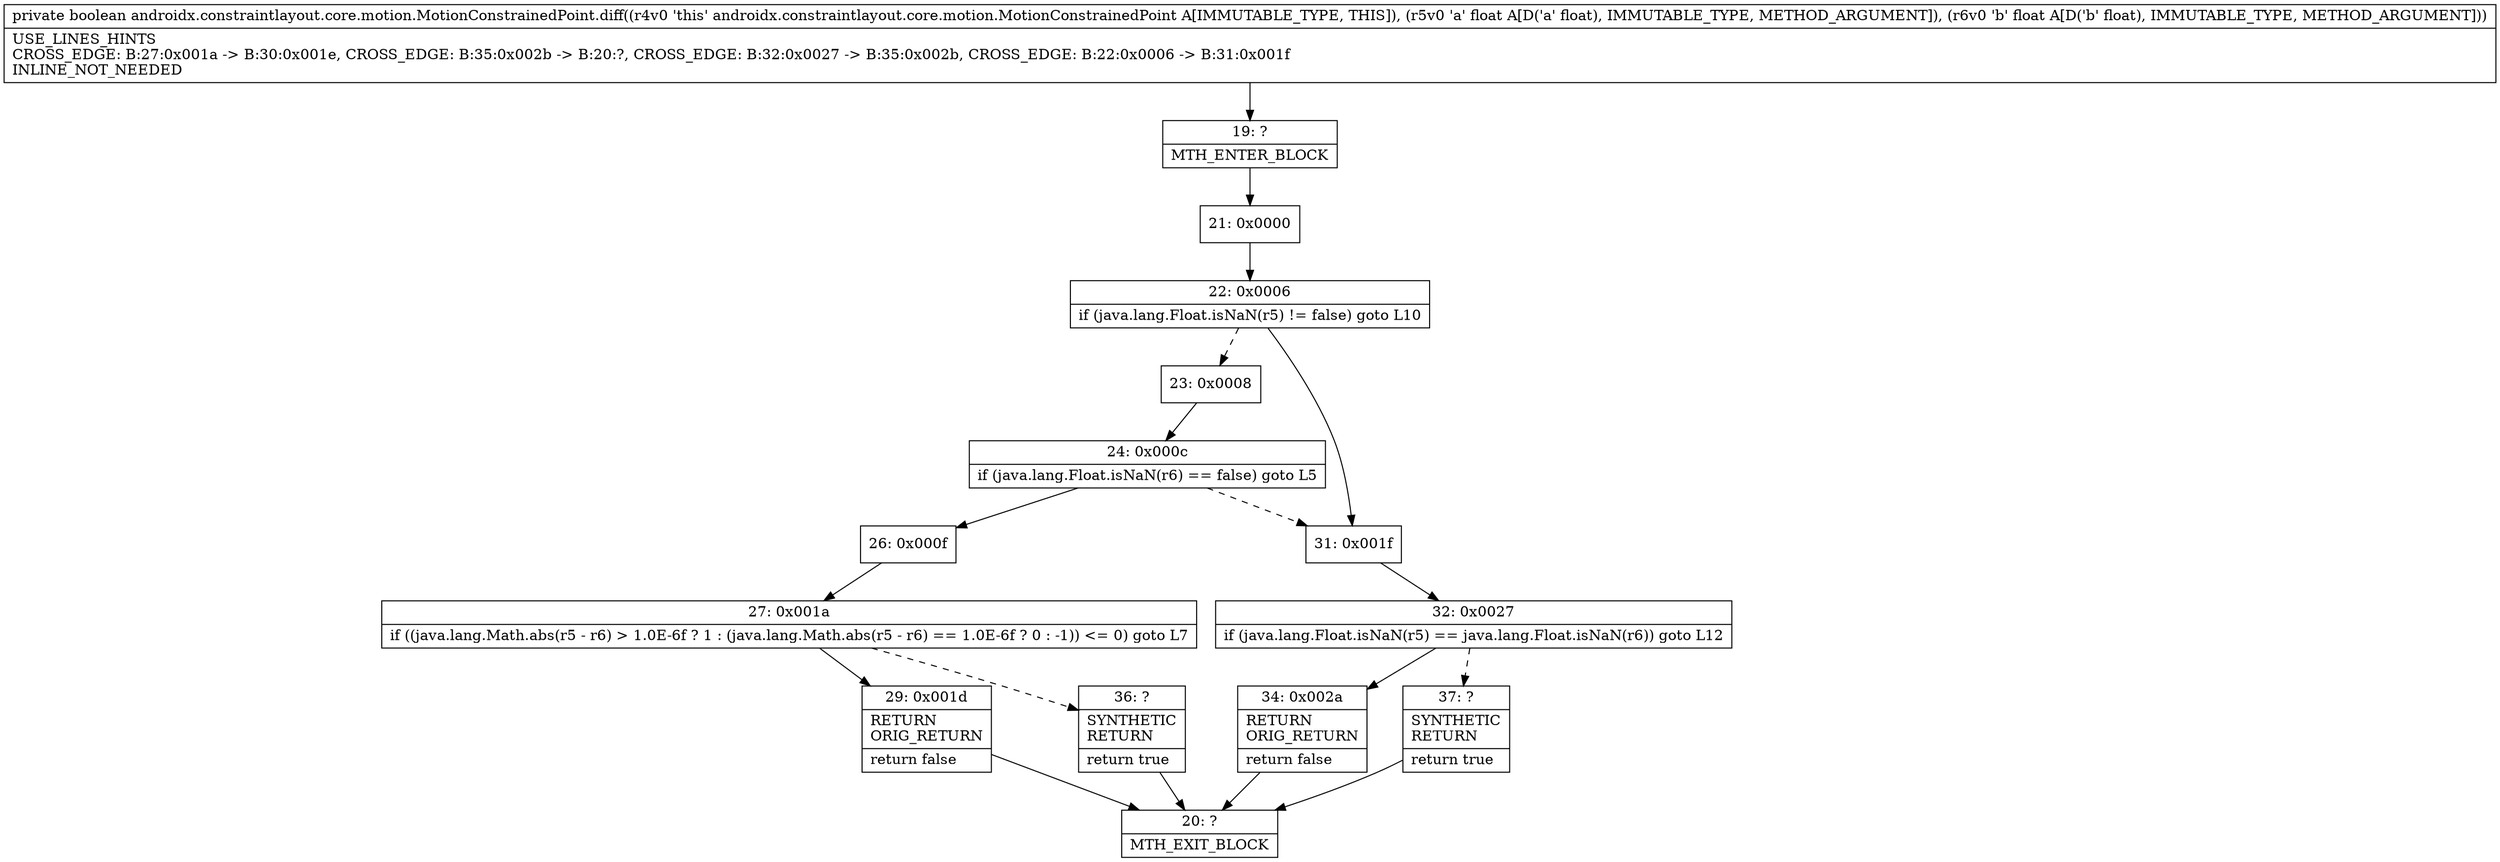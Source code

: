 digraph "CFG forandroidx.constraintlayout.core.motion.MotionConstrainedPoint.diff(FF)Z" {
Node_19 [shape=record,label="{19\:\ ?|MTH_ENTER_BLOCK\l}"];
Node_21 [shape=record,label="{21\:\ 0x0000}"];
Node_22 [shape=record,label="{22\:\ 0x0006|if (java.lang.Float.isNaN(r5) != false) goto L10\l}"];
Node_23 [shape=record,label="{23\:\ 0x0008}"];
Node_24 [shape=record,label="{24\:\ 0x000c|if (java.lang.Float.isNaN(r6) == false) goto L5\l}"];
Node_26 [shape=record,label="{26\:\ 0x000f}"];
Node_27 [shape=record,label="{27\:\ 0x001a|if ((java.lang.Math.abs(r5 \- r6) \> 1.0E\-6f ? 1 : (java.lang.Math.abs(r5 \- r6) == 1.0E\-6f ? 0 : \-1)) \<= 0) goto L7\l}"];
Node_29 [shape=record,label="{29\:\ 0x001d|RETURN\lORIG_RETURN\l|return false\l}"];
Node_20 [shape=record,label="{20\:\ ?|MTH_EXIT_BLOCK\l}"];
Node_36 [shape=record,label="{36\:\ ?|SYNTHETIC\lRETURN\l|return true\l}"];
Node_31 [shape=record,label="{31\:\ 0x001f}"];
Node_32 [shape=record,label="{32\:\ 0x0027|if (java.lang.Float.isNaN(r5) == java.lang.Float.isNaN(r6)) goto L12\l}"];
Node_34 [shape=record,label="{34\:\ 0x002a|RETURN\lORIG_RETURN\l|return false\l}"];
Node_37 [shape=record,label="{37\:\ ?|SYNTHETIC\lRETURN\l|return true\l}"];
MethodNode[shape=record,label="{private boolean androidx.constraintlayout.core.motion.MotionConstrainedPoint.diff((r4v0 'this' androidx.constraintlayout.core.motion.MotionConstrainedPoint A[IMMUTABLE_TYPE, THIS]), (r5v0 'a' float A[D('a' float), IMMUTABLE_TYPE, METHOD_ARGUMENT]), (r6v0 'b' float A[D('b' float), IMMUTABLE_TYPE, METHOD_ARGUMENT]))  | USE_LINES_HINTS\lCROSS_EDGE: B:27:0x001a \-\> B:30:0x001e, CROSS_EDGE: B:35:0x002b \-\> B:20:?, CROSS_EDGE: B:32:0x0027 \-\> B:35:0x002b, CROSS_EDGE: B:22:0x0006 \-\> B:31:0x001f\lINLINE_NOT_NEEDED\l}"];
MethodNode -> Node_19;Node_19 -> Node_21;
Node_21 -> Node_22;
Node_22 -> Node_23[style=dashed];
Node_22 -> Node_31;
Node_23 -> Node_24;
Node_24 -> Node_26;
Node_24 -> Node_31[style=dashed];
Node_26 -> Node_27;
Node_27 -> Node_29;
Node_27 -> Node_36[style=dashed];
Node_29 -> Node_20;
Node_36 -> Node_20;
Node_31 -> Node_32;
Node_32 -> Node_34;
Node_32 -> Node_37[style=dashed];
Node_34 -> Node_20;
Node_37 -> Node_20;
}

